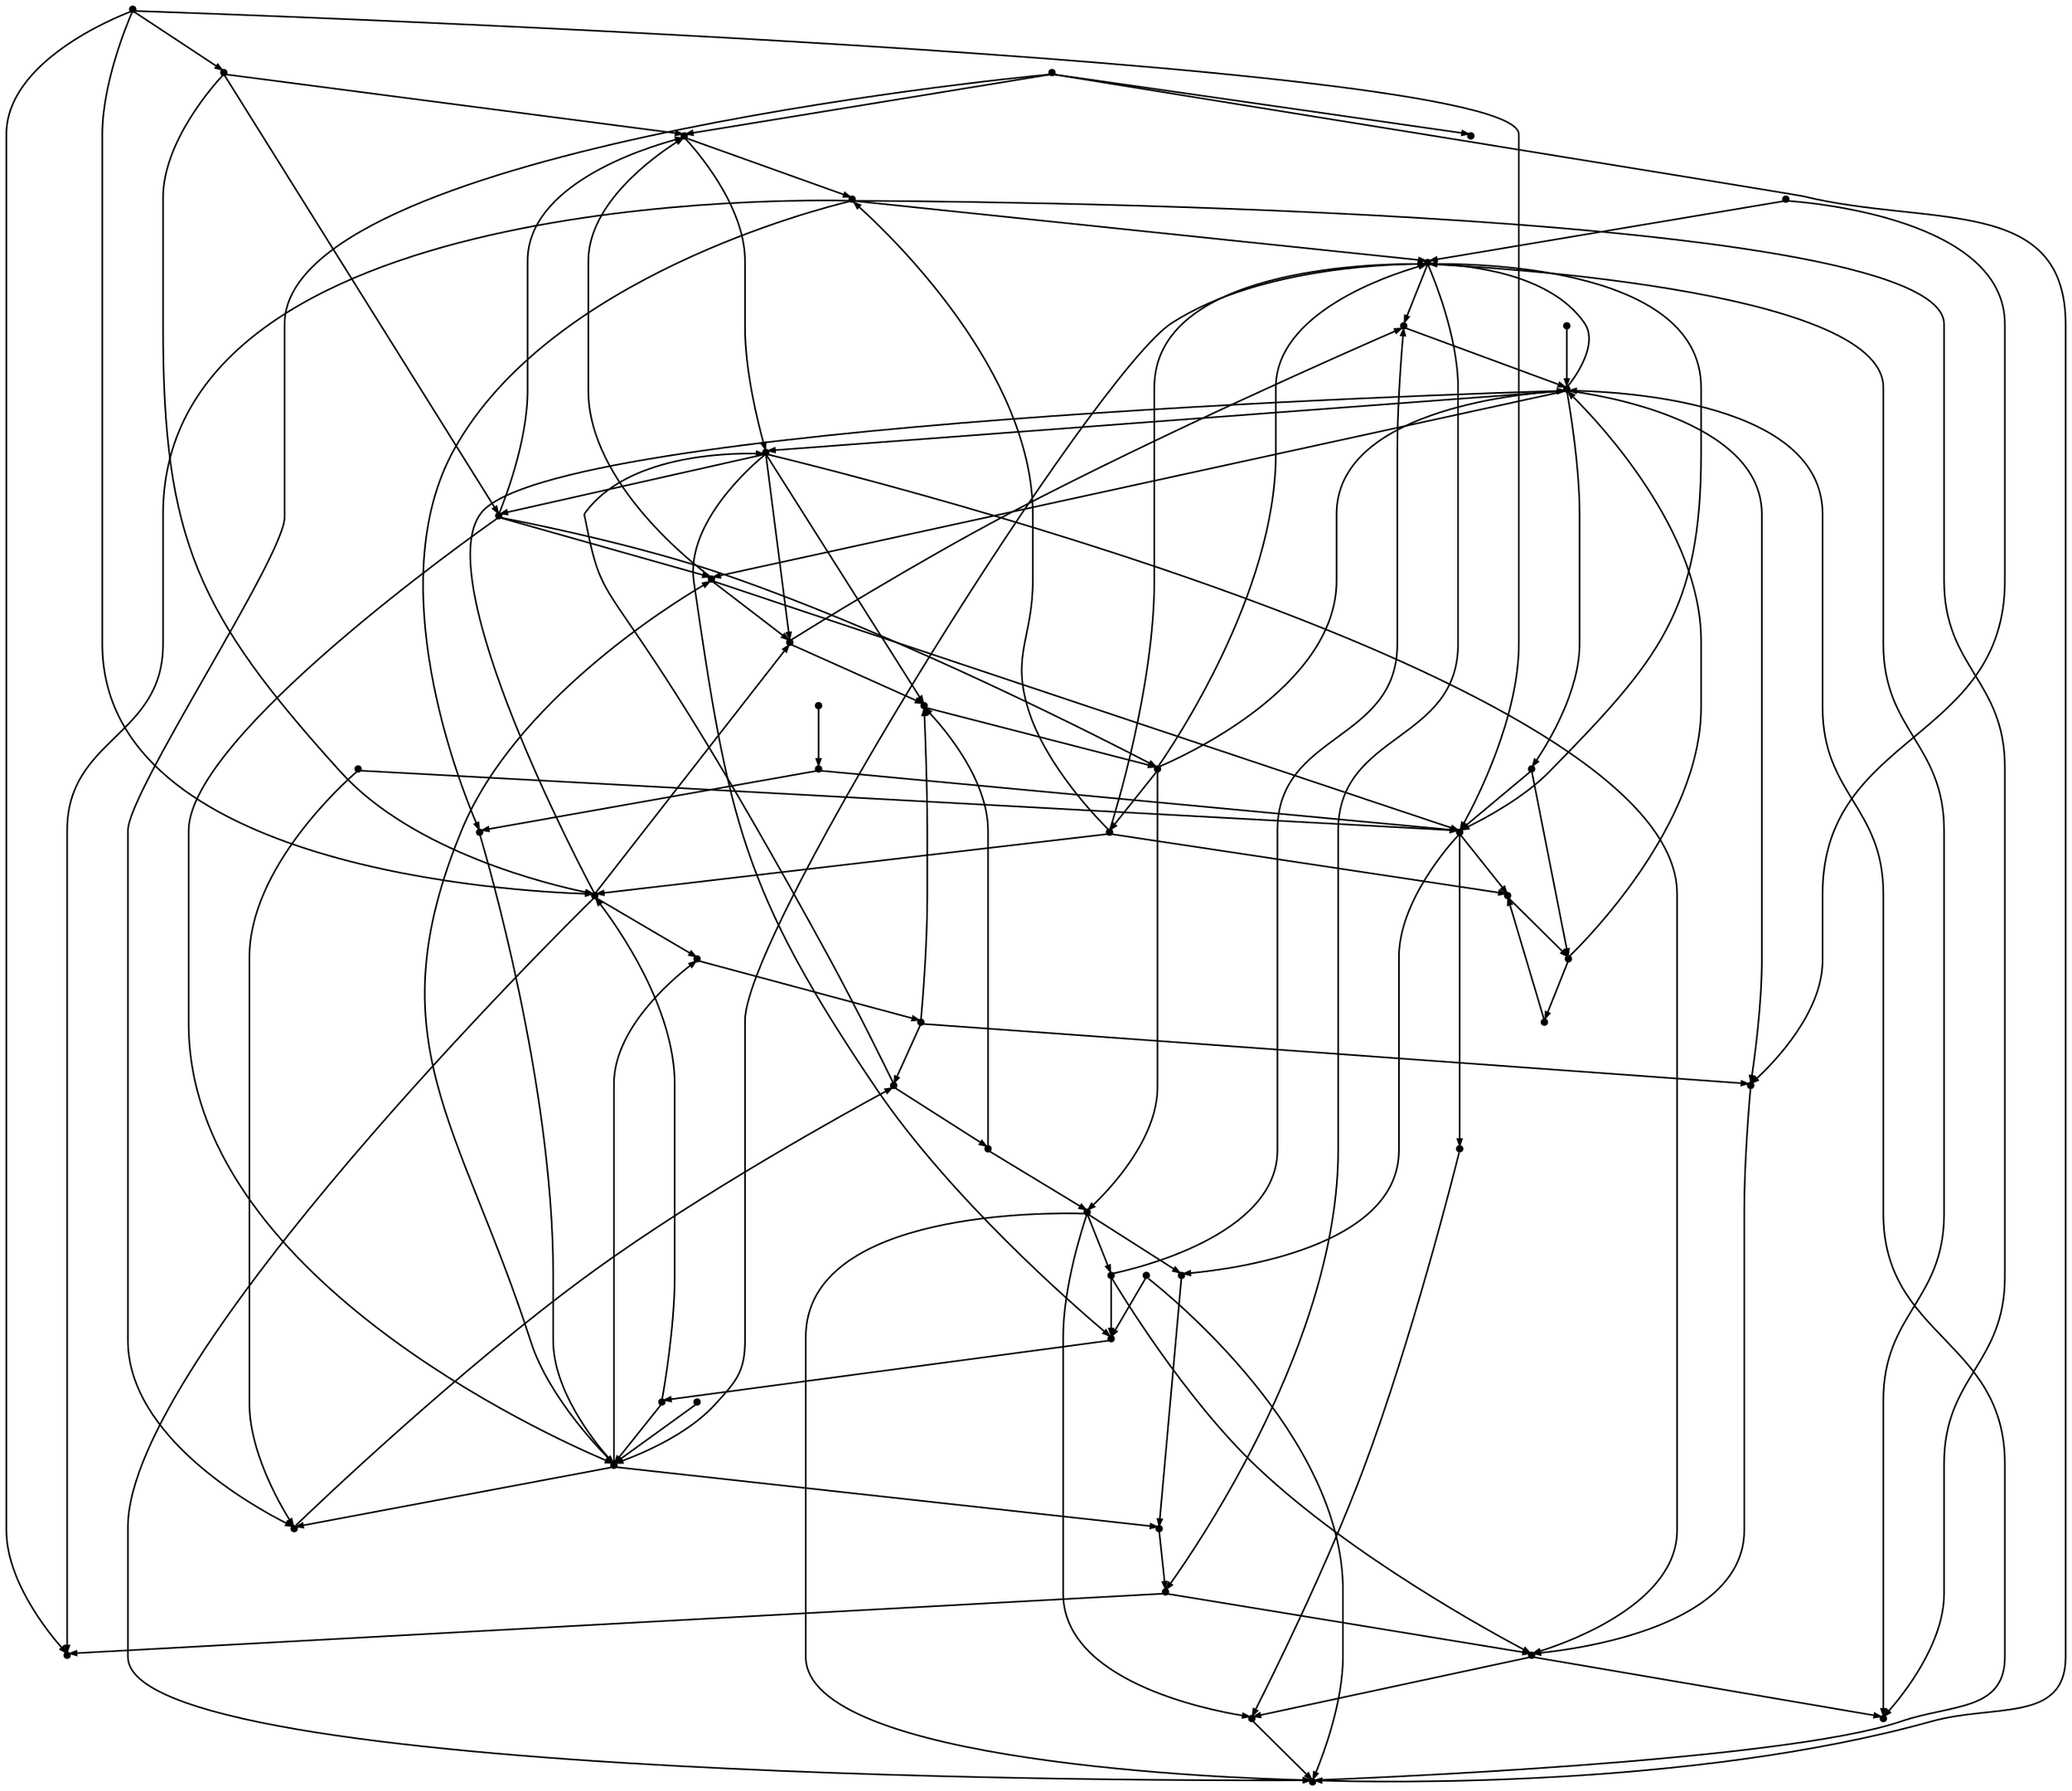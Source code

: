 digraph gr {
node [shape=point, label="\N"];
n_1;
n_2;
n_3;
n_4;
n_5;
n_6;
n_7;
n_8;
n_9;
n_10;
n_11;
n_12;
n_13;
n_14;
n_15;
n_16;
n_17;
n_18;
n_19;
n_20;
n_21;
n_22;
n_23;
n_24;
n_25;
n_26;
n_27;
n_28;
n_29;
n_30;
n_31;
n_32;
n_33;
n_34;
n_35;
n_36;
n_37;
n_38;
n_39;
n_40;
n_41;
n_42;
n_43;
n_44;
n_45;
n_46;
n_47;
n_48;
n_49;
n_50;
n_1 -> n_3[arrowsize=0.4];
n_1 -> n_9[arrowsize=0.4];
n_1 -> n_18[arrowsize=0.4];
n_1 -> n_35[arrowsize=0.4];
n_2 -> n_3[arrowsize=0.4];
n_2 -> n_12[arrowsize=0.4];
n_2 -> n_24[arrowsize=0.4];
n_2 -> n_36[arrowsize=0.4];
n_3 -> n_10[arrowsize=0.4];
n_3 -> n_49[arrowsize=0.4];
n_4 -> n_12[arrowsize=0.4];
n_5 -> n_15[arrowsize=0.4];
n_6 -> n_10[arrowsize=0.4];
n_6 -> n_14[arrowsize=0.4];
n_6 -> n_32[arrowsize=0.4];
n_6 -> n_46[arrowsize=0.4];
n_8 -> n_9[arrowsize=0.4];
n_8 -> n_30[arrowsize=0.4];
n_8 -> n_39[arrowsize=0.4];
n_8 -> n_50[arrowsize=0.4];
n_9 -> n_15[arrowsize=0.4];
n_10 -> n_7[arrowsize=0.4];
n_10 -> n_14[arrowsize=0.4];
n_10 -> n_31[arrowsize=0.4];
n_10 -> n_38[arrowsize=0.4];
n_11 -> n_48[arrowsize=0.4];
n_11 -> n_49[arrowsize=0.4];
n_12 -> n_6[arrowsize=0.4];
n_12 -> n_8[arrowsize=0.4];
n_12 -> n_14[arrowsize=0.4];
n_12 -> n_15[arrowsize=0.4];
n_13 -> n_15[arrowsize=0.4];
n_14 -> n_7[arrowsize=0.4];
n_14 -> n_13[arrowsize=0.4];
n_14 -> n_19[arrowsize=0.4];
n_14 -> n_24[arrowsize=0.4];
n_14 -> n_28[arrowsize=0.4];
n_15 -> n_14[arrowsize=0.4];
n_15 -> n_21[arrowsize=0.4];
n_15 -> n_33[arrowsize=0.4];
n_15 -> n_36[arrowsize=0.4];
n_15 -> n_49[arrowsize=0.4];
n_16 -> n_28[arrowsize=0.4];
n_16 -> n_31[arrowsize=0.4];
n_17 -> n_24[arrowsize=0.4];
n_18 -> n_11[arrowsize=0.4];
n_19 -> n_38[arrowsize=0.4];
n_19 -> n_44[arrowsize=0.4];
n_20 -> n_23[arrowsize=0.4];
n_21 -> n_44[arrowsize=0.4];
n_22 -> n_16[arrowsize=0.4];
n_23 -> n_24[arrowsize=0.4];
n_23 -> n_46[arrowsize=0.4];
n_24 -> n_18[arrowsize=0.4];
n_24 -> n_26[arrowsize=0.4];
n_24 -> n_36[arrowsize=0.4];
n_24 -> n_43[arrowsize=0.4];
n_25 -> n_18[arrowsize=0.4];
n_25 -> n_28[arrowsize=0.4];
n_26 -> n_19[arrowsize=0.4];
n_27 -> n_4[arrowsize=0.4];
n_27 -> n_11[arrowsize=0.4];
n_27 -> n_21[arrowsize=0.4];
n_28 -> n_32[arrowsize=0.4];
n_28 -> n_39[arrowsize=0.4];
n_28 -> n_40[arrowsize=0.4];
n_29 -> n_32[arrowsize=0.4];
n_30 -> n_13[arrowsize=0.4];
n_30 -> n_20[arrowsize=0.4];
n_30 -> n_44[arrowsize=0.4];
n_31 -> n_24[arrowsize=0.4];
n_32 -> n_37[arrowsize=0.4];
n_33 -> n_28[arrowsize=0.4];
n_33 -> n_37[arrowsize=0.4];
n_34 -> n_28[arrowsize=0.4];
n_34 -> n_38[arrowsize=0.4];
n_34 -> n_42[arrowsize=0.4];
n_34 -> n_46[arrowsize=0.4];
n_36 -> n_3[arrowsize=0.4];
n_36 -> n_28[arrowsize=0.4];
n_36 -> n_47[arrowsize=0.4];
n_37 -> n_15[arrowsize=0.4];
n_37 -> n_29[arrowsize=0.4];
n_39 -> n_26[arrowsize=0.4];
n_40 -> n_50[arrowsize=0.4];
n_41 -> n_14[arrowsize=0.4];
n_41 -> n_21[arrowsize=0.4];
n_42 -> n_2[arrowsize=0.4];
n_42 -> n_3[arrowsize=0.4];
n_42 -> n_46[arrowsize=0.4];
n_43 -> n_27[arrowsize=0.4];
n_44 -> n_7[arrowsize=0.4];
n_44 -> n_50[arrowsize=0.4];
n_45 -> n_9[arrowsize=0.4];
n_45 -> n_20[arrowsize=0.4];
n_46 -> n_9[arrowsize=0.4];
n_46 -> n_15[arrowsize=0.4];
n_46 -> n_43[arrowsize=0.4];
n_46 -> n_47[arrowsize=0.4];
n_47 -> n_4[arrowsize=0.4];
n_47 -> n_13[arrowsize=0.4];
n_48 -> n_4[arrowsize=0.4];
n_48 -> n_8[arrowsize=0.4];
n_49 -> n_2[arrowsize=0.4];
n_49 -> n_4[arrowsize=0.4];
n_49 -> n_20[arrowsize=0.4];
n_49 -> n_44[arrowsize=0.4];
n_49 -> n_47[arrowsize=0.4];
n_50 -> n_9[arrowsize=0.4];
}
